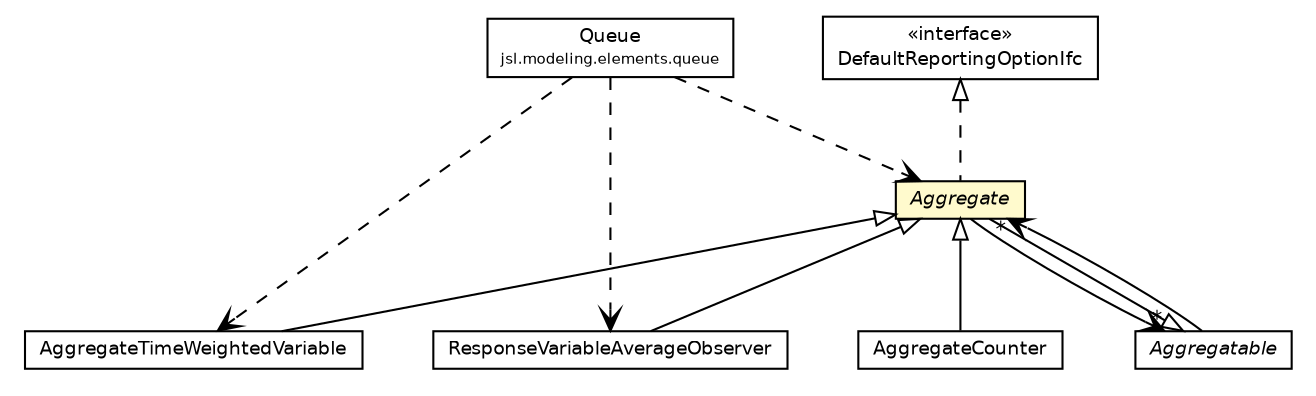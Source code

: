 #!/usr/local/bin/dot
#
# Class diagram 
# Generated by UMLGraph version 5.4 (http://www.umlgraph.org/)
#

digraph G {
	edge [fontname="Helvetica",fontsize=10,labelfontname="Helvetica",labelfontsize=10];
	node [fontname="Helvetica",fontsize=10,shape=plaintext];
	nodesep=0.25;
	ranksep=0.5;
	// jsl.modeling.elements.queue.Queue
	c22539 [label=<<table title="jsl.modeling.elements.queue.Queue" border="0" cellborder="1" cellspacing="0" cellpadding="2" port="p" href="../queue/Queue.html">
		<tr><td><table border="0" cellspacing="0" cellpadding="1">
<tr><td align="center" balign="center"> Queue </td></tr>
<tr><td align="center" balign="center"><font point-size="7.0"> jsl.modeling.elements.queue </font></td></tr>
		</table></td></tr>
		</table>>, URL="../queue/Queue.html", fontname="Helvetica", fontcolor="black", fontsize=9.0];
	// jsl.modeling.elements.variable.ResponseVariableAverageObserver
	c22679 [label=<<table title="jsl.modeling.elements.variable.ResponseVariableAverageObserver" border="0" cellborder="1" cellspacing="0" cellpadding="2" port="p" href="./ResponseVariableAverageObserver.html">
		<tr><td><table border="0" cellspacing="0" cellpadding="1">
<tr><td align="center" balign="center"> ResponseVariableAverageObserver </td></tr>
		</table></td></tr>
		</table>>, URL="./ResponseVariableAverageObserver.html", fontname="Helvetica", fontcolor="black", fontsize=9.0];
	// jsl.modeling.elements.variable.DefaultReportingOptionIfc
	c22689 [label=<<table title="jsl.modeling.elements.variable.DefaultReportingOptionIfc" border="0" cellborder="1" cellspacing="0" cellpadding="2" port="p" href="./DefaultReportingOptionIfc.html">
		<tr><td><table border="0" cellspacing="0" cellpadding="1">
<tr><td align="center" balign="center"> &#171;interface&#187; </td></tr>
<tr><td align="center" balign="center"> DefaultReportingOptionIfc </td></tr>
		</table></td></tr>
		</table>>, URL="./DefaultReportingOptionIfc.html", fontname="Helvetica", fontcolor="black", fontsize=9.0];
	// jsl.modeling.elements.variable.AggregateTimeWeightedVariable
	c22697 [label=<<table title="jsl.modeling.elements.variable.AggregateTimeWeightedVariable" border="0" cellborder="1" cellspacing="0" cellpadding="2" port="p" href="./AggregateTimeWeightedVariable.html">
		<tr><td><table border="0" cellspacing="0" cellpadding="1">
<tr><td align="center" balign="center"> AggregateTimeWeightedVariable </td></tr>
		</table></td></tr>
		</table>>, URL="./AggregateTimeWeightedVariable.html", fontname="Helvetica", fontcolor="black", fontsize=9.0];
	// jsl.modeling.elements.variable.AggregateCounter
	c22698 [label=<<table title="jsl.modeling.elements.variable.AggregateCounter" border="0" cellborder="1" cellspacing="0" cellpadding="2" port="p" href="./AggregateCounter.html">
		<tr><td><table border="0" cellspacing="0" cellpadding="1">
<tr><td align="center" balign="center"> AggregateCounter </td></tr>
		</table></td></tr>
		</table>>, URL="./AggregateCounter.html", fontname="Helvetica", fontcolor="black", fontsize=9.0];
	// jsl.modeling.elements.variable.Aggregate
	c22699 [label=<<table title="jsl.modeling.elements.variable.Aggregate" border="0" cellborder="1" cellspacing="0" cellpadding="2" port="p" bgcolor="lemonChiffon" href="./Aggregate.html">
		<tr><td><table border="0" cellspacing="0" cellpadding="1">
<tr><td align="center" balign="center"><font face="Helvetica-Oblique"> Aggregate </font></td></tr>
		</table></td></tr>
		</table>>, URL="./Aggregate.html", fontname="Helvetica", fontcolor="black", fontsize=9.0];
	// jsl.modeling.elements.variable.Aggregatable
	c22700 [label=<<table title="jsl.modeling.elements.variable.Aggregatable" border="0" cellborder="1" cellspacing="0" cellpadding="2" port="p" href="./Aggregatable.html">
		<tr><td><table border="0" cellspacing="0" cellpadding="1">
<tr><td align="center" balign="center"><font face="Helvetica-Oblique"> Aggregatable </font></td></tr>
		</table></td></tr>
		</table>>, URL="./Aggregatable.html", fontname="Helvetica", fontcolor="black", fontsize=9.0];
	//jsl.modeling.elements.variable.ResponseVariableAverageObserver extends jsl.modeling.elements.variable.Aggregate
	c22699:p -> c22679:p [dir=back,arrowtail=empty];
	//jsl.modeling.elements.variable.AggregateTimeWeightedVariable extends jsl.modeling.elements.variable.Aggregate
	c22699:p -> c22697:p [dir=back,arrowtail=empty];
	//jsl.modeling.elements.variable.AggregateCounter extends jsl.modeling.elements.variable.Aggregate
	c22699:p -> c22698:p [dir=back,arrowtail=empty];
	//jsl.modeling.elements.variable.Aggregate extends jsl.modeling.elements.variable.Aggregatable
	c22700:p -> c22699:p [dir=back,arrowtail=empty];
	//jsl.modeling.elements.variable.Aggregate implements jsl.modeling.elements.variable.DefaultReportingOptionIfc
	c22689:p -> c22699:p [dir=back,arrowtail=empty,style=dashed];
	// jsl.modeling.elements.variable.Aggregate NAVASSOC jsl.modeling.elements.variable.Aggregatable
	c22699:p -> c22700:p [taillabel="", label="", headlabel="*", fontname="Helvetica", fontcolor="black", fontsize=10.0, color="black", arrowhead=open];
	// jsl.modeling.elements.variable.Aggregatable NAVASSOC jsl.modeling.elements.variable.Aggregate
	c22700:p -> c22699:p [taillabel="", label="", headlabel="*", fontname="Helvetica", fontcolor="black", fontsize=10.0, color="black", arrowhead=open];
	// jsl.modeling.elements.queue.Queue DEPEND jsl.modeling.elements.variable.Aggregate
	c22539:p -> c22699:p [taillabel="", label="", headlabel="", fontname="Helvetica", fontcolor="black", fontsize=10.0, color="black", arrowhead=open, style=dashed];
	// jsl.modeling.elements.queue.Queue DEPEND jsl.modeling.elements.variable.AggregateTimeWeightedVariable
	c22539:p -> c22697:p [taillabel="", label="", headlabel="", fontname="Helvetica", fontcolor="black", fontsize=10.0, color="black", arrowhead=open, style=dashed];
	// jsl.modeling.elements.queue.Queue DEPEND jsl.modeling.elements.variable.ResponseVariableAverageObserver
	c22539:p -> c22679:p [taillabel="", label="", headlabel="", fontname="Helvetica", fontcolor="black", fontsize=10.0, color="black", arrowhead=open, style=dashed];
}

